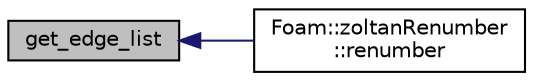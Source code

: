 digraph "get_edge_list"
{
  bgcolor="transparent";
  edge [fontname="Helvetica",fontsize="10",labelfontname="Helvetica",labelfontsize="10"];
  node [fontname="Helvetica",fontsize="10",shape=record];
  rankdir="LR";
  Node22 [label="get_edge_list",height=0.2,width=0.4,color="black", fillcolor="grey75", style="filled", fontcolor="black"];
  Node22 -> Node23 [dir="back",color="midnightblue",fontsize="10",style="solid",fontname="Helvetica"];
  Node23 [label="Foam::zoltanRenumber\l::renumber",height=0.2,width=0.4,color="black",URL="$a30321.html#a43e03f902cbbeb39d4552a7e1cee9e73",tooltip="Return the order in which cells need to be visited, i.e. "];
}
